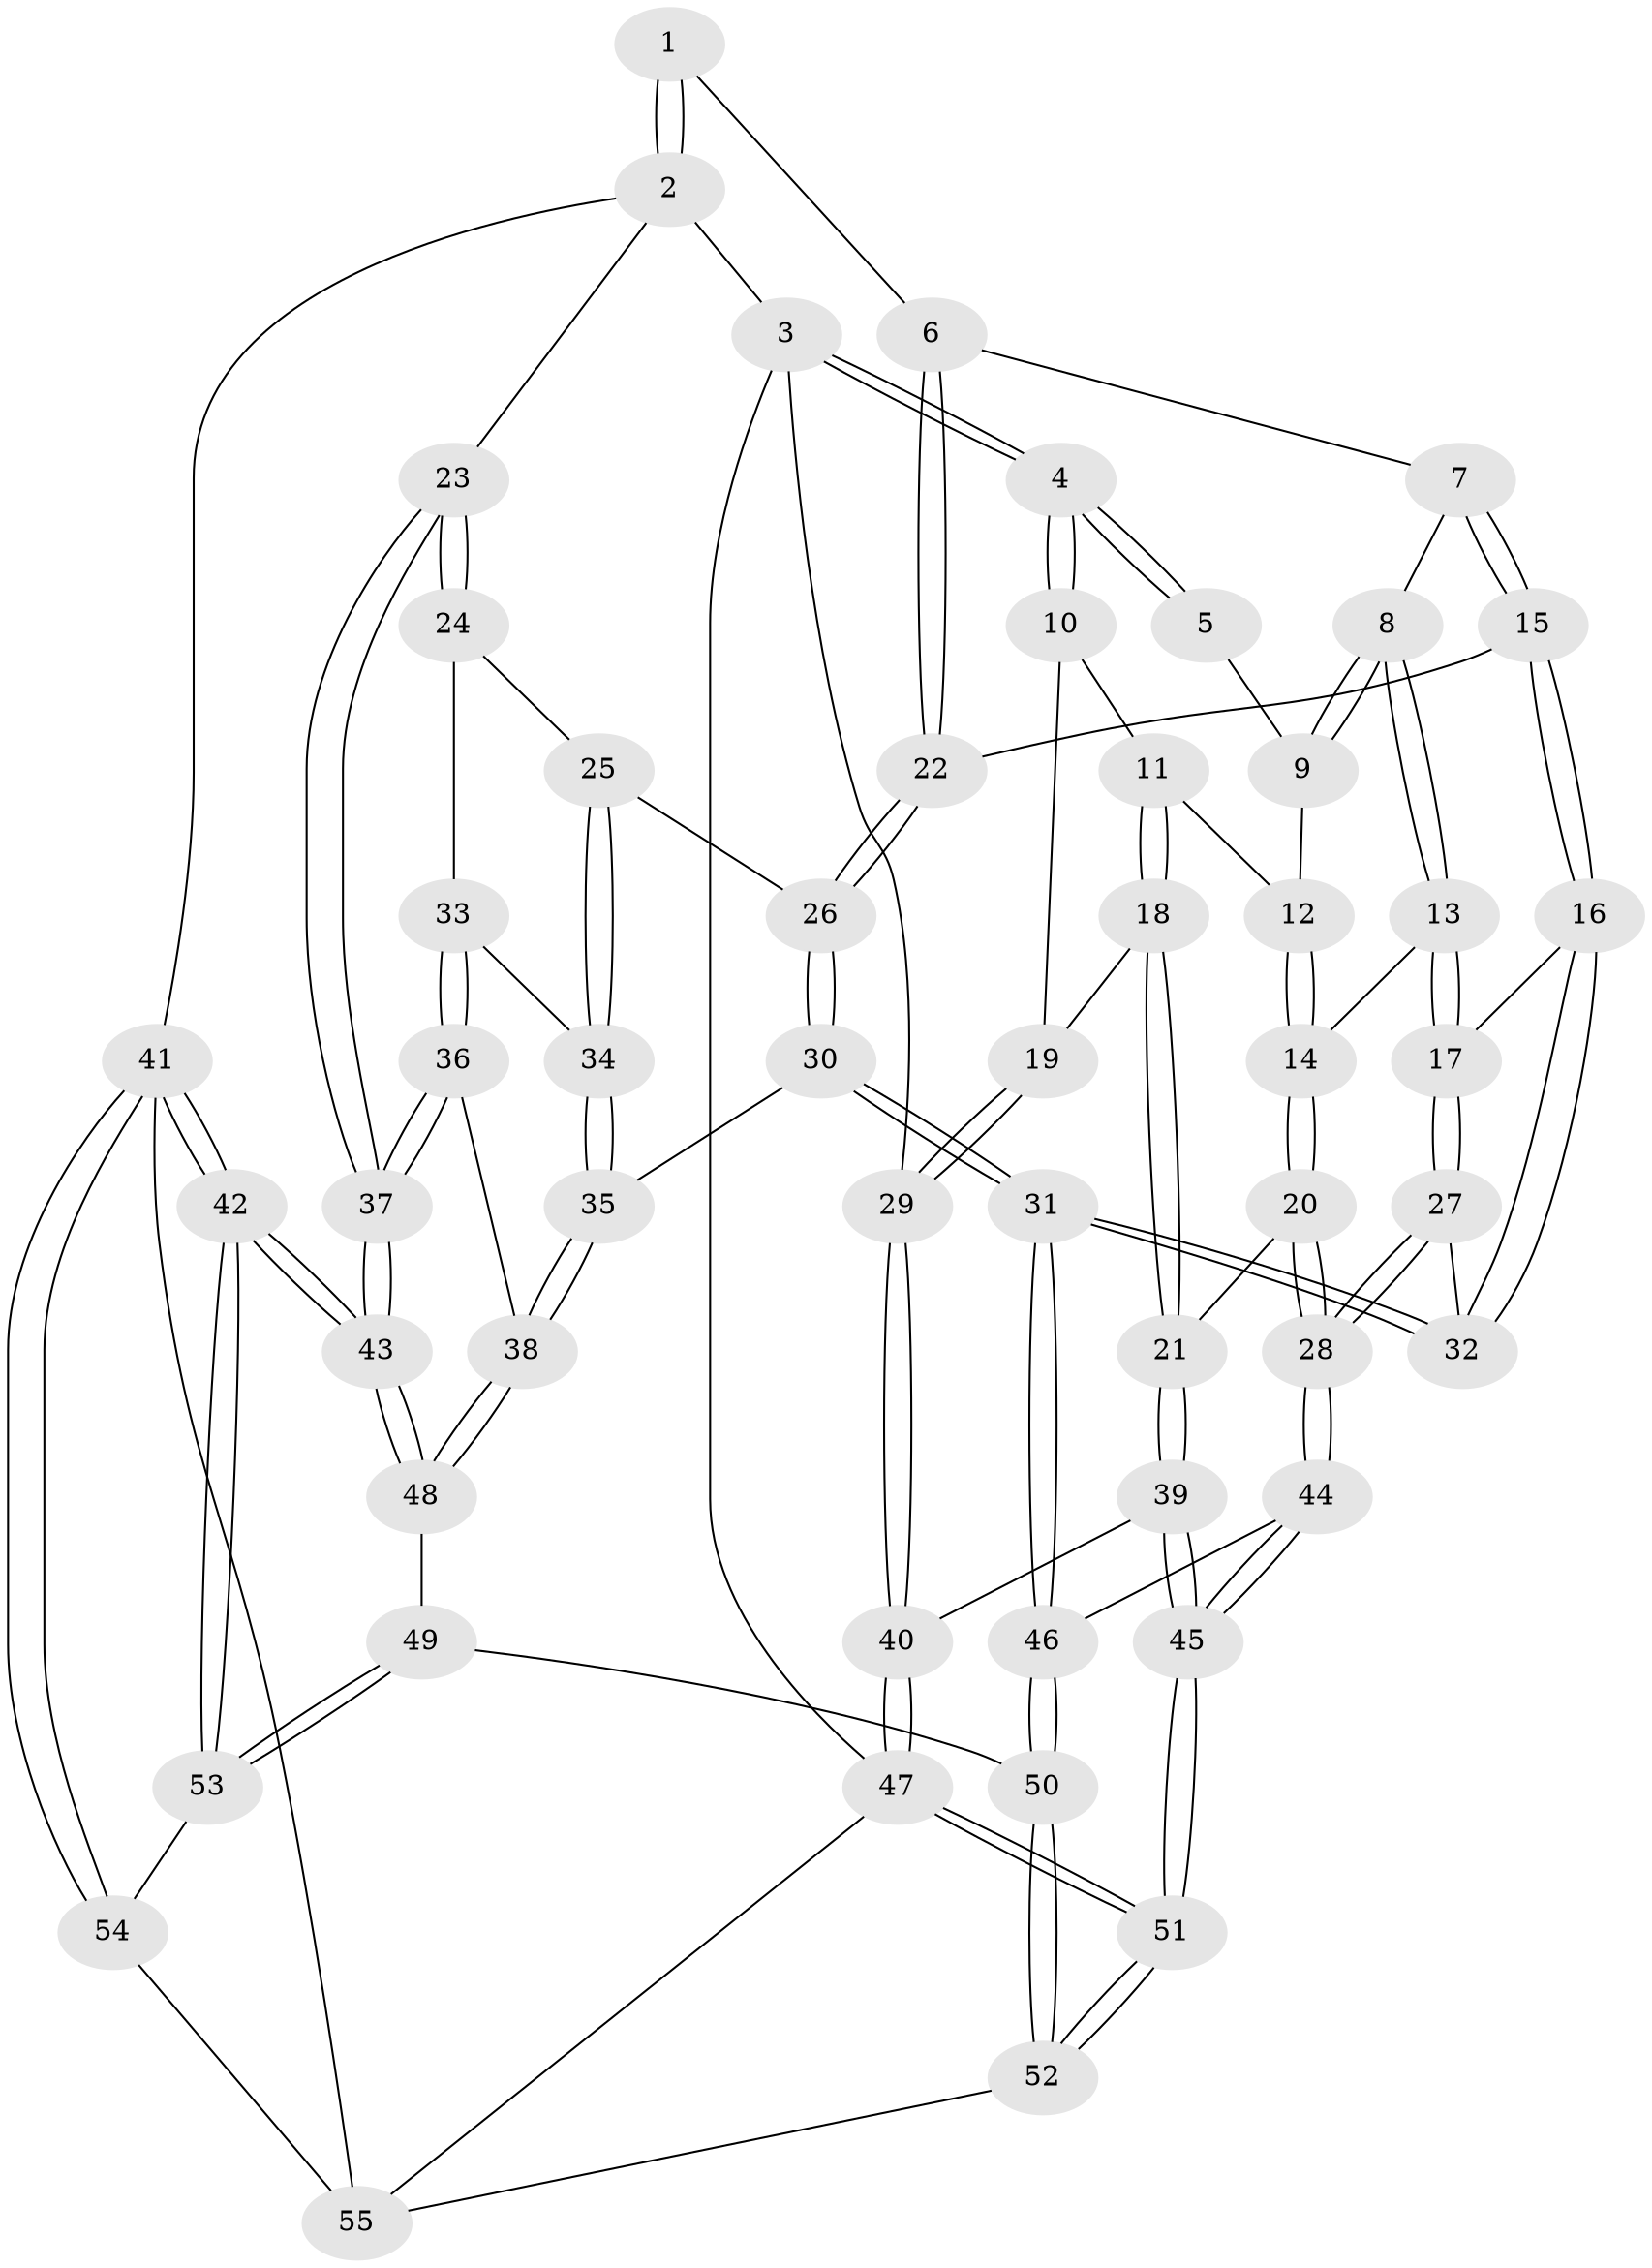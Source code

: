 // coarse degree distribution, {6: 0.07407407407407407, 5: 0.48148148148148145, 7: 0.037037037037037035, 3: 0.07407407407407407, 4: 0.25925925925925924, 2: 0.07407407407407407}
// Generated by graph-tools (version 1.1) at 2025/21/03/04/25 18:21:39]
// undirected, 55 vertices, 134 edges
graph export_dot {
graph [start="1"]
  node [color=gray90,style=filled];
  1 [pos="+0.8469440199732706+0"];
  2 [pos="+1+0"];
  3 [pos="+0+0"];
  4 [pos="+0+0"];
  5 [pos="+0.42123481593991174+0"];
  6 [pos="+0.6950538041414247+0.1585036419939207"];
  7 [pos="+0.49990974492139983+0.06767405767986222"];
  8 [pos="+0.46862845884621385+0.045026620592247296"];
  9 [pos="+0.42010532879991597+0"];
  10 [pos="+0.08529013105412085+0.04337714238443077"];
  11 [pos="+0.2119236054622247+0.1282646954499775"];
  12 [pos="+0.26100751614617734+0.07402760008352956"];
  13 [pos="+0.44962534751342104+0.13199159324358578"];
  14 [pos="+0.37234595154194977+0.21232368910338278"];
  15 [pos="+0.6055294681076506+0.23662232204651829"];
  16 [pos="+0.5701543013242182+0.2786922530607269"];
  17 [pos="+0.5127534335045776+0.25448896766641677"];
  18 [pos="+0.19057840862854641+0.24761930607021093"];
  19 [pos="+0.06658079641508753+0.20284171397528578"];
  20 [pos="+0.30578282383475847+0.3131959924470082"];
  21 [pos="+0.2069314093787638+0.28295790246955005"];
  22 [pos="+0.6982098306009568+0.18310650297479267"];
  23 [pos="+1+0"];
  24 [pos="+0.8056955819581721+0.2123508169026431"];
  25 [pos="+0.7291997467480628+0.21157036295284332"];
  26 [pos="+0.728491112096668+0.21129179334926754"];
  27 [pos="+0.3633503523877322+0.35211131291843994"];
  28 [pos="+0.34724457964183836+0.35795357582204795"];
  29 [pos="+0+0.1991243279144107"];
  30 [pos="+0.6497424499000746+0.4172432419930056"];
  31 [pos="+0.6265298012852786+0.4230772859491738"];
  32 [pos="+0.5870942002000104+0.3547471899189595"];
  33 [pos="+0.8336884275225279+0.2760715552536105"];
  34 [pos="+0.7713732775879762+0.32122783898057405"];
  35 [pos="+0.7768348729558553+0.42222157591468235"];
  36 [pos="+0.9359759819006036+0.3830968780885376"];
  37 [pos="+1+0.3292517884414784"];
  38 [pos="+0.8284142180635945+0.4435727640989044"];
  39 [pos="+0.15254770204163307+0.34668179944294547"];
  40 [pos="+0+0.3738621903989544"];
  41 [pos="+1+0.917170375401856"];
  42 [pos="+1+0.683518988375741"];
  43 [pos="+1+0.6429525634828566"];
  44 [pos="+0.374316344735854+0.47787907147103925"];
  45 [pos="+0.09236784256750177+0.9219841573460941"];
  46 [pos="+0.5782513234385073+0.500086799269004"];
  47 [pos="+0+1"];
  48 [pos="+0.8283802639954795+0.5947691615107417"];
  49 [pos="+0.7784690550608403+0.6580330285375473"];
  50 [pos="+0.6032338396682002+0.5943882285013877"];
  51 [pos="+0.08612676650526564+0.9370385746194986"];
  52 [pos="+0.3962159346319288+0.8950056506253602"];
  53 [pos="+0.7934257015021702+0.7650916859178762"];
  54 [pos="+0.783757387325519+0.7993538175254393"];
  55 [pos="+0.7076310973800505+0.969102033164315"];
  1 -- 2;
  1 -- 2;
  1 -- 6;
  2 -- 3;
  2 -- 23;
  2 -- 41;
  3 -- 4;
  3 -- 4;
  3 -- 29;
  3 -- 47;
  4 -- 5;
  4 -- 5;
  4 -- 10;
  4 -- 10;
  5 -- 9;
  6 -- 7;
  6 -- 22;
  6 -- 22;
  7 -- 8;
  7 -- 15;
  7 -- 15;
  8 -- 9;
  8 -- 9;
  8 -- 13;
  8 -- 13;
  9 -- 12;
  10 -- 11;
  10 -- 19;
  11 -- 12;
  11 -- 18;
  11 -- 18;
  12 -- 14;
  12 -- 14;
  13 -- 14;
  13 -- 17;
  13 -- 17;
  14 -- 20;
  14 -- 20;
  15 -- 16;
  15 -- 16;
  15 -- 22;
  16 -- 17;
  16 -- 32;
  16 -- 32;
  17 -- 27;
  17 -- 27;
  18 -- 19;
  18 -- 21;
  18 -- 21;
  19 -- 29;
  19 -- 29;
  20 -- 21;
  20 -- 28;
  20 -- 28;
  21 -- 39;
  21 -- 39;
  22 -- 26;
  22 -- 26;
  23 -- 24;
  23 -- 24;
  23 -- 37;
  23 -- 37;
  24 -- 25;
  24 -- 33;
  25 -- 26;
  25 -- 34;
  25 -- 34;
  26 -- 30;
  26 -- 30;
  27 -- 28;
  27 -- 28;
  27 -- 32;
  28 -- 44;
  28 -- 44;
  29 -- 40;
  29 -- 40;
  30 -- 31;
  30 -- 31;
  30 -- 35;
  31 -- 32;
  31 -- 32;
  31 -- 46;
  31 -- 46;
  33 -- 34;
  33 -- 36;
  33 -- 36;
  34 -- 35;
  34 -- 35;
  35 -- 38;
  35 -- 38;
  36 -- 37;
  36 -- 37;
  36 -- 38;
  37 -- 43;
  37 -- 43;
  38 -- 48;
  38 -- 48;
  39 -- 40;
  39 -- 45;
  39 -- 45;
  40 -- 47;
  40 -- 47;
  41 -- 42;
  41 -- 42;
  41 -- 54;
  41 -- 54;
  41 -- 55;
  42 -- 43;
  42 -- 43;
  42 -- 53;
  42 -- 53;
  43 -- 48;
  43 -- 48;
  44 -- 45;
  44 -- 45;
  44 -- 46;
  45 -- 51;
  45 -- 51;
  46 -- 50;
  46 -- 50;
  47 -- 51;
  47 -- 51;
  47 -- 55;
  48 -- 49;
  49 -- 50;
  49 -- 53;
  49 -- 53;
  50 -- 52;
  50 -- 52;
  51 -- 52;
  51 -- 52;
  52 -- 55;
  53 -- 54;
  54 -- 55;
}
